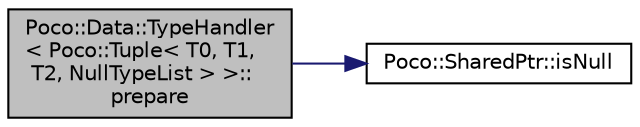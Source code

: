 digraph "Poco::Data::TypeHandler&lt; Poco::Tuple&lt; T0, T1, T2, NullTypeList &gt; &gt;::prepare"
{
 // LATEX_PDF_SIZE
  edge [fontname="Helvetica",fontsize="10",labelfontname="Helvetica",labelfontsize="10"];
  node [fontname="Helvetica",fontsize="10",shape=record];
  rankdir="LR";
  Node1 [label="Poco::Data::TypeHandler\l\< Poco::Tuple\< T0, T1,\l T2, NullTypeList \> \>::\lprepare",height=0.2,width=0.4,color="black", fillcolor="grey75", style="filled", fontcolor="black",tooltip=" "];
  Node1 -> Node2 [color="midnightblue",fontsize="10",style="solid"];
  Node2 [label="Poco::SharedPtr::isNull",height=0.2,width=0.4,color="black", fillcolor="white", style="filled",URL="$classPoco_1_1SharedPtr.html#af04598ca0ecf598802c144836cfd3b5a",tooltip=" "];
}
